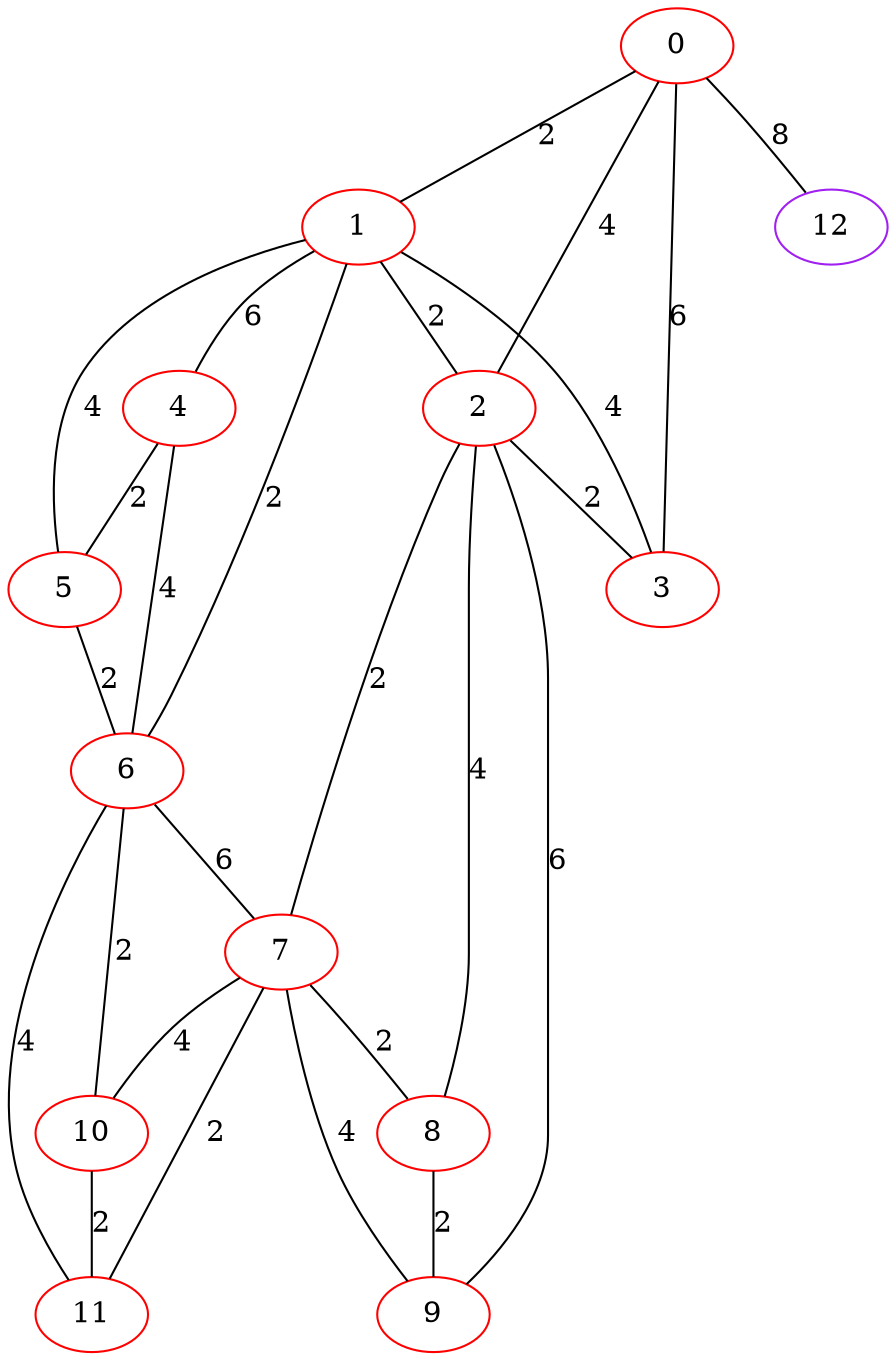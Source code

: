 graph "" {
0 [color=red, weight=1];
1 [color=red, weight=1];
2 [color=red, weight=1];
3 [color=red, weight=1];
4 [color=red, weight=1];
5 [color=red, weight=1];
6 [color=red, weight=1];
7 [color=red, weight=1];
8 [color=red, weight=1];
9 [color=red, weight=1];
10 [color=red, weight=1];
11 [color=red, weight=1];
12 [color=purple, weight=4];
0 -- 1  [key=0, label=2];
0 -- 2  [key=0, label=4];
0 -- 3  [key=0, label=6];
0 -- 12  [key=0, label=8];
1 -- 2  [key=0, label=2];
1 -- 3  [key=0, label=4];
1 -- 4  [key=0, label=6];
1 -- 5  [key=0, label=4];
1 -- 6  [key=0, label=2];
2 -- 3  [key=0, label=2];
2 -- 7  [key=0, label=2];
2 -- 8  [key=0, label=4];
2 -- 9  [key=0, label=6];
4 -- 5  [key=0, label=2];
4 -- 6  [key=0, label=4];
5 -- 6  [key=0, label=2];
6 -- 7  [key=0, label=6];
6 -- 10  [key=0, label=2];
6 -- 11  [key=0, label=4];
7 -- 8  [key=0, label=2];
7 -- 9  [key=0, label=4];
7 -- 10  [key=0, label=4];
7 -- 11  [key=0, label=2];
8 -- 9  [key=0, label=2];
10 -- 11  [key=0, label=2];
}
